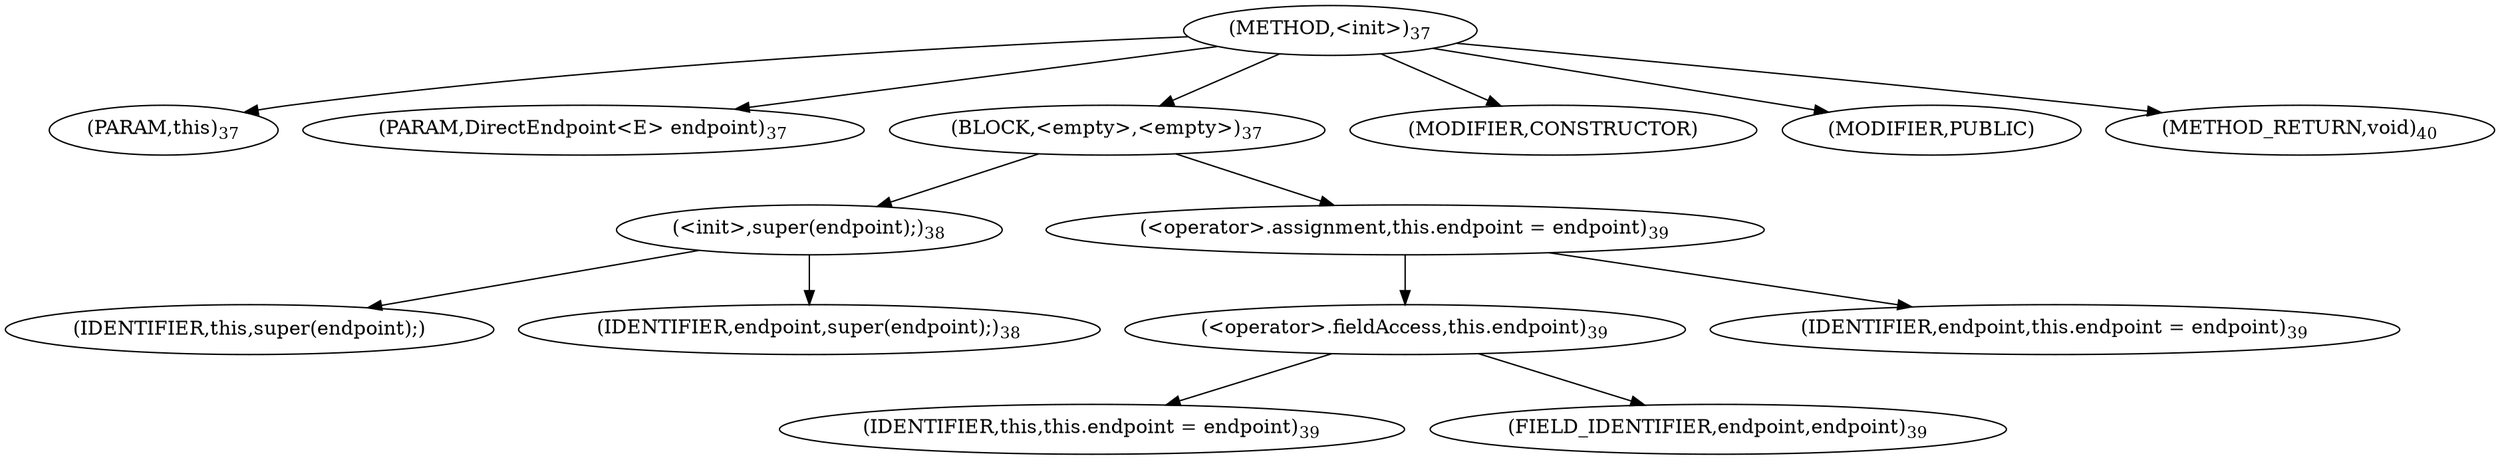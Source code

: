 digraph "&lt;init&gt;" {  
"19" [label = <(METHOD,&lt;init&gt;)<SUB>37</SUB>> ]
"4" [label = <(PARAM,this)<SUB>37</SUB>> ]
"20" [label = <(PARAM,DirectEndpoint&lt;E&gt; endpoint)<SUB>37</SUB>> ]
"21" [label = <(BLOCK,&lt;empty&gt;,&lt;empty&gt;)<SUB>37</SUB>> ]
"22" [label = <(&lt;init&gt;,super(endpoint);)<SUB>38</SUB>> ]
"3" [label = <(IDENTIFIER,this,super(endpoint);)> ]
"23" [label = <(IDENTIFIER,endpoint,super(endpoint);)<SUB>38</SUB>> ]
"24" [label = <(&lt;operator&gt;.assignment,this.endpoint = endpoint)<SUB>39</SUB>> ]
"25" [label = <(&lt;operator&gt;.fieldAccess,this.endpoint)<SUB>39</SUB>> ]
"5" [label = <(IDENTIFIER,this,this.endpoint = endpoint)<SUB>39</SUB>> ]
"26" [label = <(FIELD_IDENTIFIER,endpoint,endpoint)<SUB>39</SUB>> ]
"27" [label = <(IDENTIFIER,endpoint,this.endpoint = endpoint)<SUB>39</SUB>> ]
"28" [label = <(MODIFIER,CONSTRUCTOR)> ]
"29" [label = <(MODIFIER,PUBLIC)> ]
"30" [label = <(METHOD_RETURN,void)<SUB>40</SUB>> ]
  "19" -> "4" 
  "19" -> "20" 
  "19" -> "21" 
  "19" -> "28" 
  "19" -> "29" 
  "19" -> "30" 
  "21" -> "22" 
  "21" -> "24" 
  "22" -> "3" 
  "22" -> "23" 
  "24" -> "25" 
  "24" -> "27" 
  "25" -> "5" 
  "25" -> "26" 
}
